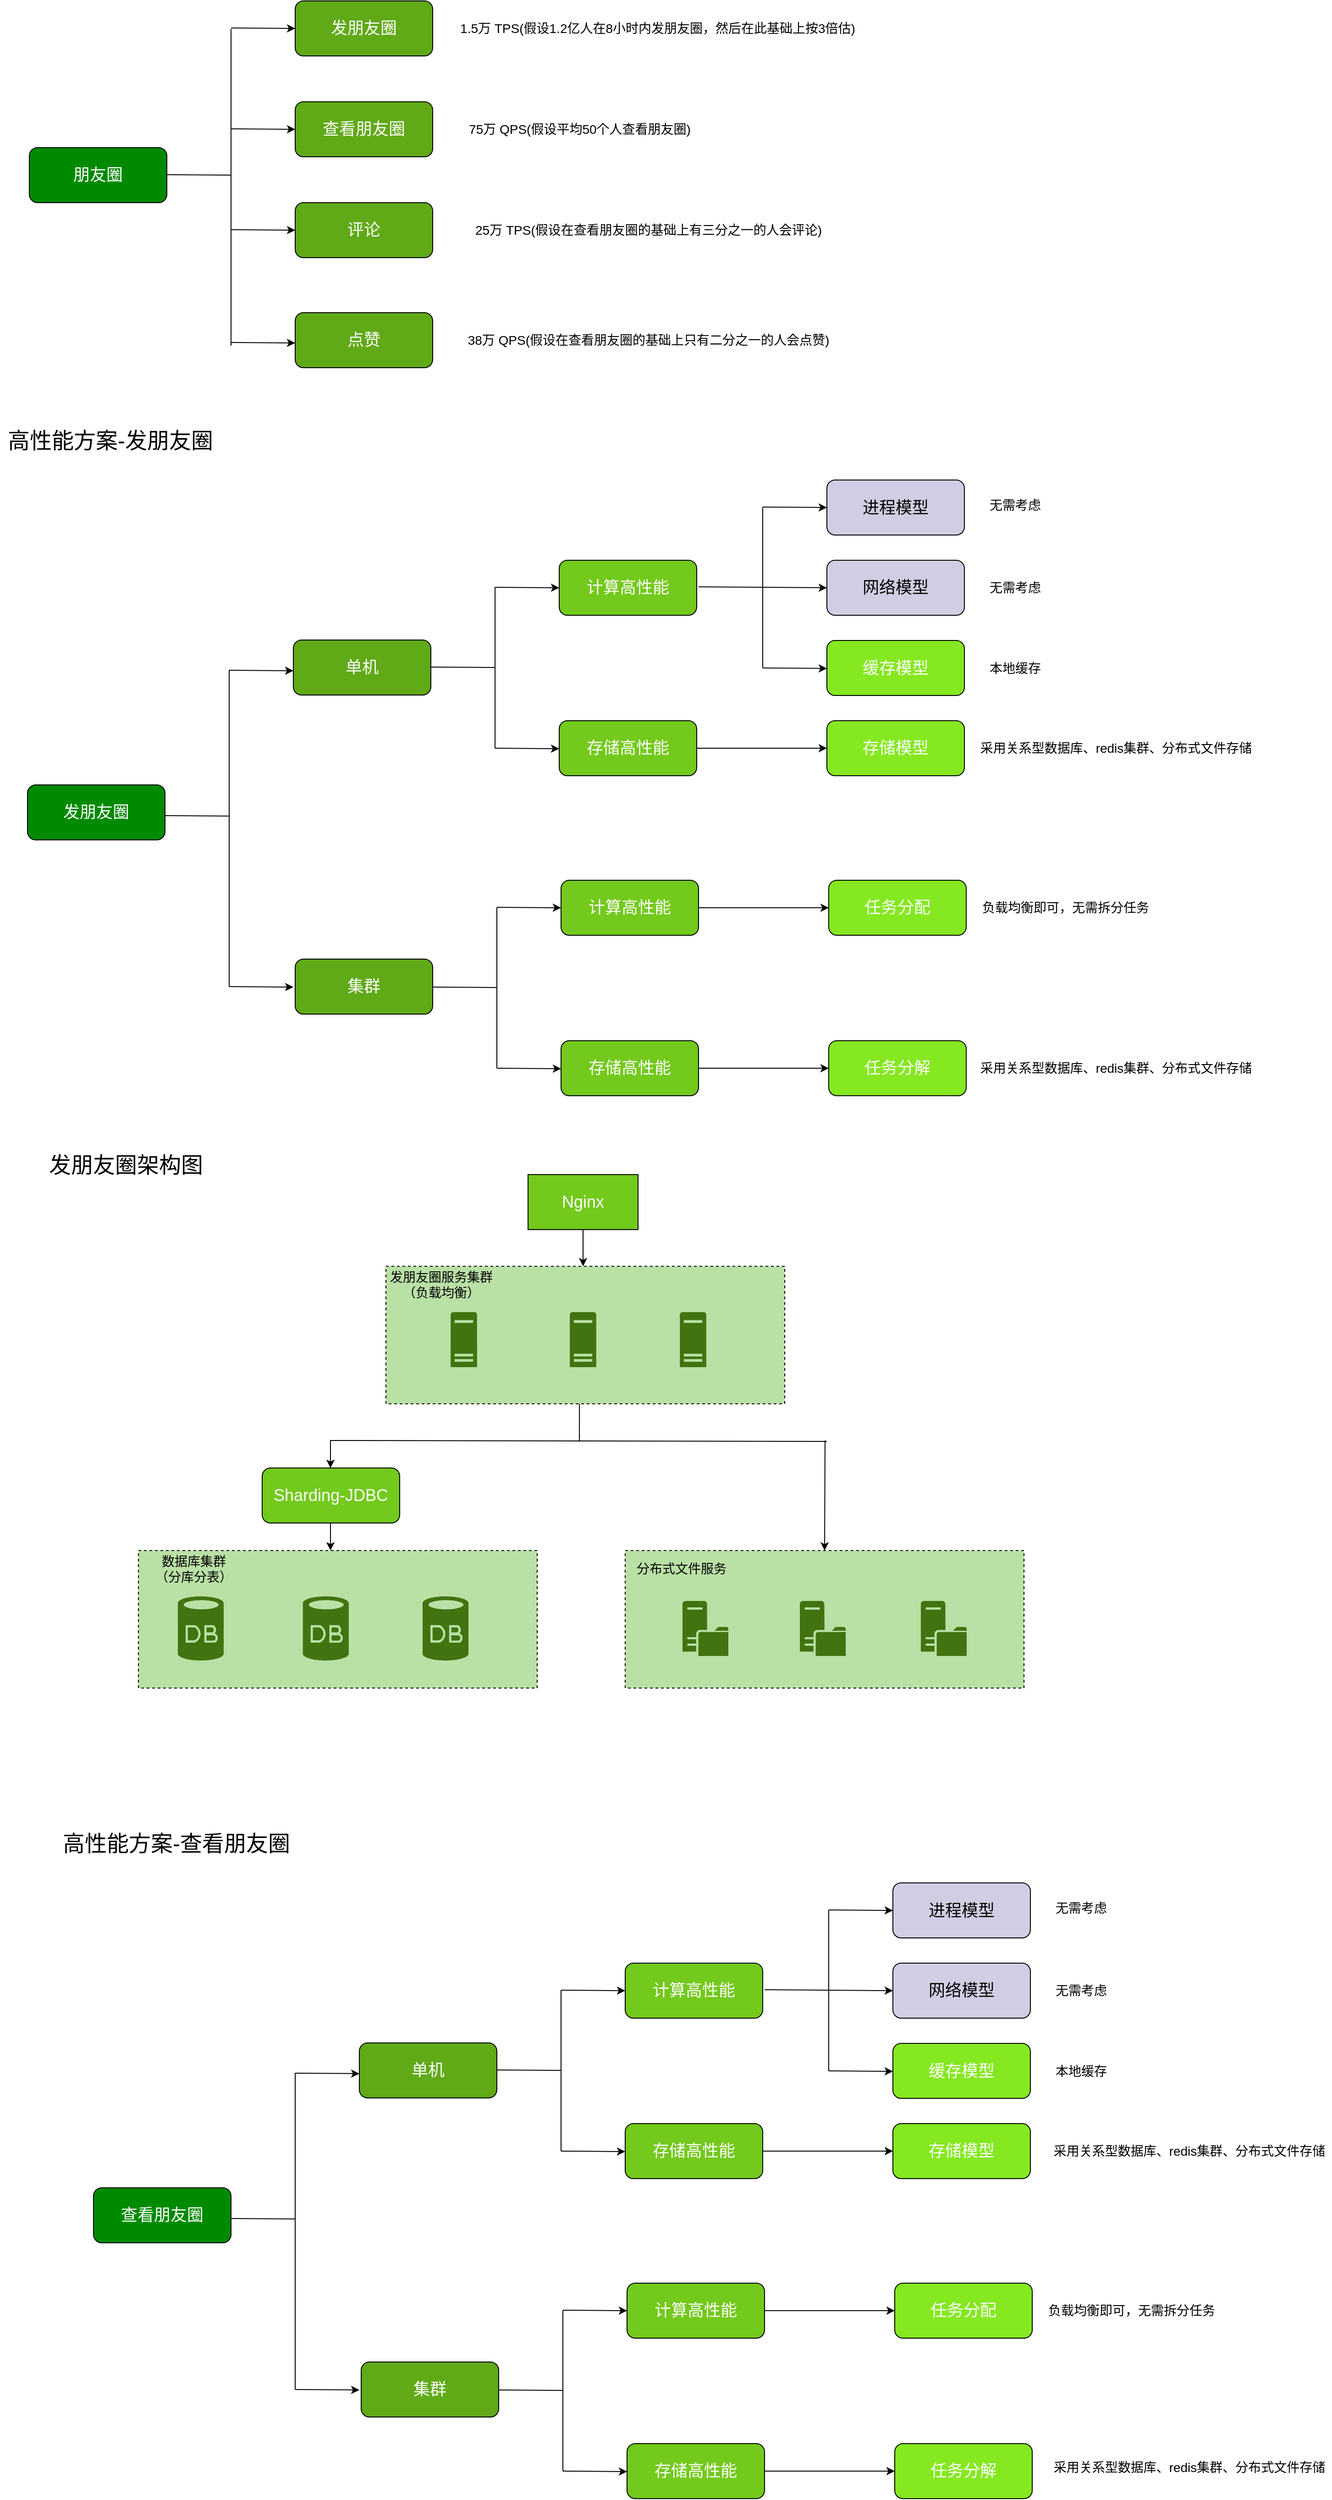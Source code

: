 <mxfile version="15.0.6" type="github">
  <diagram id="jBRWD2HVv8BvLUWZsqpH" name="Page-1">
    <mxGraphModel dx="1398" dy="573" grid="1" gridSize="10" guides="1" tooltips="1" connect="1" arrows="1" fold="1" page="1" pageScale="1" pageWidth="827" pageHeight="1169" math="0" shadow="0">
      <root>
        <mxCell id="0" />
        <mxCell id="1" parent="0" />
        <mxCell id="3huNSBhZNZtRJ6iiqQSG-64" value="" style="rounded=0;whiteSpace=wrap;html=1;dashed=1;fillColor=#B9E0A5;" vertex="1" parent="1">
          <mxGeometry x="449" y="1520" width="435" height="150" as="geometry" />
        </mxCell>
        <mxCell id="3huNSBhZNZtRJ6iiqQSG-1" value="&lt;font style=&quot;font-size: 18px&quot;&gt;朋友圈&lt;/font&gt;" style="rounded=1;whiteSpace=wrap;html=1;fontColor=#ffffff;fillColor=#008a00;" vertex="1" parent="1">
          <mxGeometry x="60" y="300" width="150" height="60" as="geometry" />
        </mxCell>
        <mxCell id="3huNSBhZNZtRJ6iiqQSG-2" value="&lt;font style=&quot;font-size: 18px&quot;&gt;发朋友圈&lt;/font&gt;" style="rounded=1;whiteSpace=wrap;html=1;fontColor=#ffffff;fillColor=#60a917;" vertex="1" parent="1">
          <mxGeometry x="350" y="140" width="150" height="60" as="geometry" />
        </mxCell>
        <mxCell id="3huNSBhZNZtRJ6iiqQSG-3" value="&lt;font style=&quot;font-size: 18px&quot;&gt;查看朋友圈&lt;/font&gt;" style="rounded=1;whiteSpace=wrap;html=1;fontColor=#ffffff;fillColor=#60a917;" vertex="1" parent="1">
          <mxGeometry x="350" y="250" width="150" height="60" as="geometry" />
        </mxCell>
        <mxCell id="3huNSBhZNZtRJ6iiqQSG-4" value="&lt;font style=&quot;font-size: 18px&quot;&gt;评论&lt;/font&gt;" style="rounded=1;whiteSpace=wrap;html=1;fontColor=#ffffff;fillColor=#60a917;" vertex="1" parent="1">
          <mxGeometry x="350" y="360" width="150" height="60" as="geometry" />
        </mxCell>
        <mxCell id="3huNSBhZNZtRJ6iiqQSG-5" value="&lt;font style=&quot;font-size: 18px&quot;&gt;点赞&lt;/font&gt;" style="rounded=1;whiteSpace=wrap;html=1;fontColor=#ffffff;fillColor=#60a917;" vertex="1" parent="1">
          <mxGeometry x="350" y="480" width="150" height="60" as="geometry" />
        </mxCell>
        <mxCell id="3huNSBhZNZtRJ6iiqQSG-6" value="" style="endArrow=none;html=1;" edge="1" parent="1">
          <mxGeometry width="50" height="50" relative="1" as="geometry">
            <mxPoint x="210" y="329.5" as="sourcePoint" />
            <mxPoint x="280" y="330" as="targetPoint" />
          </mxGeometry>
        </mxCell>
        <mxCell id="3huNSBhZNZtRJ6iiqQSG-7" value="" style="endArrow=none;html=1;" edge="1" parent="1">
          <mxGeometry width="50" height="50" relative="1" as="geometry">
            <mxPoint x="280" y="516" as="sourcePoint" />
            <mxPoint x="280" y="416" as="targetPoint" />
            <Array as="points">
              <mxPoint x="280" y="166" />
            </Array>
          </mxGeometry>
        </mxCell>
        <mxCell id="3huNSBhZNZtRJ6iiqQSG-8" value="" style="endArrow=classic;html=1;entryX=0;entryY=0.5;entryDx=0;entryDy=0;" edge="1" parent="1" target="3huNSBhZNZtRJ6iiqQSG-2">
          <mxGeometry width="50" height="50" relative="1" as="geometry">
            <mxPoint x="280" y="169.5" as="sourcePoint" />
            <mxPoint x="340" y="169.5" as="targetPoint" />
          </mxGeometry>
        </mxCell>
        <mxCell id="3huNSBhZNZtRJ6iiqQSG-9" value="" style="endArrow=classic;html=1;entryX=0;entryY=0.5;entryDx=0;entryDy=0;" edge="1" parent="1" target="3huNSBhZNZtRJ6iiqQSG-3">
          <mxGeometry width="50" height="50" relative="1" as="geometry">
            <mxPoint x="280" y="279.5" as="sourcePoint" />
            <mxPoint x="340" y="279.5" as="targetPoint" />
          </mxGeometry>
        </mxCell>
        <mxCell id="3huNSBhZNZtRJ6iiqQSG-10" value="" style="endArrow=classic;html=1;entryX=0;entryY=0.5;entryDx=0;entryDy=0;" edge="1" parent="1">
          <mxGeometry width="50" height="50" relative="1" as="geometry">
            <mxPoint x="280" y="389.5" as="sourcePoint" />
            <mxPoint x="350" y="390" as="targetPoint" />
          </mxGeometry>
        </mxCell>
        <mxCell id="3huNSBhZNZtRJ6iiqQSG-11" value="" style="endArrow=classic;html=1;entryX=0;entryY=0.5;entryDx=0;entryDy=0;" edge="1" parent="1">
          <mxGeometry width="50" height="50" relative="1" as="geometry">
            <mxPoint x="280" y="512.5" as="sourcePoint" />
            <mxPoint x="350" y="513" as="targetPoint" />
          </mxGeometry>
        </mxCell>
        <mxCell id="3huNSBhZNZtRJ6iiqQSG-12" value="&lt;font style=&quot;font-size: 14px&quot;&gt;1.5万 TPS(假设1.2亿人在8小时内发朋友圈，然后在此基础上按3倍估)&lt;/font&gt;" style="text;html=1;resizable=0;autosize=1;align=center;verticalAlign=middle;points=[];fillColor=none;strokeColor=none;rounded=0;" vertex="1" parent="1">
          <mxGeometry x="520" y="160" width="450" height="20" as="geometry" />
        </mxCell>
        <mxCell id="3huNSBhZNZtRJ6iiqQSG-13" value="&lt;font style=&quot;font-size: 14px&quot;&gt;75万 QPS(假设平均50个人查看朋友圈)&lt;/font&gt;" style="text;html=1;resizable=0;autosize=1;align=center;verticalAlign=middle;points=[];fillColor=none;strokeColor=none;rounded=0;" vertex="1" parent="1">
          <mxGeometry x="530" y="270" width="260" height="20" as="geometry" />
        </mxCell>
        <mxCell id="3huNSBhZNZtRJ6iiqQSG-14" value="&lt;font style=&quot;font-size: 14px&quot;&gt;25万 TPS(假设在查看朋友圈的基础上有三分之一的人会评论)&lt;/font&gt;" style="text;html=1;resizable=0;autosize=1;align=center;verticalAlign=middle;points=[];fillColor=none;strokeColor=none;rounded=0;" vertex="1" parent="1">
          <mxGeometry x="540" y="380" width="390" height="20" as="geometry" />
        </mxCell>
        <mxCell id="3huNSBhZNZtRJ6iiqQSG-15" value="&lt;font style=&quot;font-size: 14px&quot;&gt;38万 QPS(假设在查看朋友圈的基础上只有二分之一的人会点赞)&lt;/font&gt;" style="text;html=1;resizable=0;autosize=1;align=center;verticalAlign=middle;points=[];fillColor=none;strokeColor=none;rounded=0;" vertex="1" parent="1">
          <mxGeometry x="530" y="500" width="410" height="20" as="geometry" />
        </mxCell>
        <mxCell id="3huNSBhZNZtRJ6iiqQSG-18" value="&lt;font style=&quot;font-size: 18px&quot;&gt;发朋友圈&lt;/font&gt;" style="rounded=1;whiteSpace=wrap;html=1;fontColor=#ffffff;fillColor=#008a00;" vertex="1" parent="1">
          <mxGeometry x="58" y="995" width="150" height="60" as="geometry" />
        </mxCell>
        <mxCell id="3huNSBhZNZtRJ6iiqQSG-19" value="&lt;font style=&quot;font-size: 18px&quot;&gt;单机&lt;/font&gt;" style="rounded=1;whiteSpace=wrap;html=1;fontColor=#ffffff;fillColor=#60a917;" vertex="1" parent="1">
          <mxGeometry x="348" y="837" width="150" height="60" as="geometry" />
        </mxCell>
        <mxCell id="3huNSBhZNZtRJ6iiqQSG-20" value="&lt;font style=&quot;font-size: 18px&quot;&gt;集群&lt;/font&gt;" style="rounded=1;whiteSpace=wrap;html=1;fontColor=#ffffff;fillColor=#60a917;" vertex="1" parent="1">
          <mxGeometry x="350" y="1185" width="150" height="60" as="geometry" />
        </mxCell>
        <mxCell id="3huNSBhZNZtRJ6iiqQSG-21" value="" style="endArrow=none;html=1;" edge="1" parent="1">
          <mxGeometry width="50" height="50" relative="1" as="geometry">
            <mxPoint x="208" y="1028.5" as="sourcePoint" />
            <mxPoint x="278" y="1029" as="targetPoint" />
          </mxGeometry>
        </mxCell>
        <mxCell id="3huNSBhZNZtRJ6iiqQSG-22" value="" style="endArrow=none;html=1;" edge="1" parent="1">
          <mxGeometry width="50" height="50" relative="1" as="geometry">
            <mxPoint x="278" y="1215" as="sourcePoint" />
            <mxPoint x="278" y="1115" as="targetPoint" />
            <Array as="points">
              <mxPoint x="278" y="865" />
            </Array>
          </mxGeometry>
        </mxCell>
        <mxCell id="3huNSBhZNZtRJ6iiqQSG-23" value="" style="endArrow=classic;html=1;entryX=0;entryY=0.5;entryDx=0;entryDy=0;" edge="1" parent="1">
          <mxGeometry width="50" height="50" relative="1" as="geometry">
            <mxPoint x="278" y="870" as="sourcePoint" />
            <mxPoint x="348" y="870.5" as="targetPoint" />
          </mxGeometry>
        </mxCell>
        <mxCell id="3huNSBhZNZtRJ6iiqQSG-24" value="" style="endArrow=classic;html=1;entryX=0;entryY=0.5;entryDx=0;entryDy=0;" edge="1" parent="1">
          <mxGeometry width="50" height="50" relative="1" as="geometry">
            <mxPoint x="278" y="1215" as="sourcePoint" />
            <mxPoint x="348" y="1215.5" as="targetPoint" />
          </mxGeometry>
        </mxCell>
        <mxCell id="3huNSBhZNZtRJ6iiqQSG-25" value="&lt;font style=&quot;font-size: 18px&quot;&gt;计算高性能&lt;/font&gt;" style="rounded=1;whiteSpace=wrap;html=1;fontColor=#ffffff;fillColor=#73C91C;" vertex="1" parent="1">
          <mxGeometry x="638" y="750" width="150" height="60" as="geometry" />
        </mxCell>
        <mxCell id="3huNSBhZNZtRJ6iiqQSG-26" value="&lt;span style=&quot;font-size: 18px&quot;&gt;存储高性能&lt;/span&gt;" style="rounded=1;whiteSpace=wrap;html=1;fontColor=#ffffff;fillColor=#73C91C;" vertex="1" parent="1">
          <mxGeometry x="638" y="925" width="150" height="60" as="geometry" />
        </mxCell>
        <mxCell id="3huNSBhZNZtRJ6iiqQSG-27" value="" style="endArrow=none;html=1;" edge="1" parent="1">
          <mxGeometry width="50" height="50" relative="1" as="geometry">
            <mxPoint x="498" y="866.5" as="sourcePoint" />
            <mxPoint x="568" y="867" as="targetPoint" />
          </mxGeometry>
        </mxCell>
        <mxCell id="3huNSBhZNZtRJ6iiqQSG-28" value="" style="endArrow=none;html=1;" edge="1" parent="1">
          <mxGeometry width="50" height="50" relative="1" as="geometry">
            <mxPoint x="568" y="955" as="sourcePoint" />
            <mxPoint x="568" y="865" as="targetPoint" />
            <Array as="points">
              <mxPoint x="568" y="775" />
            </Array>
          </mxGeometry>
        </mxCell>
        <mxCell id="3huNSBhZNZtRJ6iiqQSG-29" value="" style="endArrow=classic;html=1;entryX=0;entryY=0.5;entryDx=0;entryDy=0;" edge="1" parent="1">
          <mxGeometry width="50" height="50" relative="1" as="geometry">
            <mxPoint x="568" y="779.5" as="sourcePoint" />
            <mxPoint x="638" y="780" as="targetPoint" />
          </mxGeometry>
        </mxCell>
        <mxCell id="3huNSBhZNZtRJ6iiqQSG-30" value="" style="endArrow=classic;html=1;entryX=0;entryY=0.5;entryDx=0;entryDy=0;" edge="1" parent="1">
          <mxGeometry width="50" height="50" relative="1" as="geometry">
            <mxPoint x="568" y="955" as="sourcePoint" />
            <mxPoint x="638" y="955.5" as="targetPoint" />
          </mxGeometry>
        </mxCell>
        <mxCell id="3huNSBhZNZtRJ6iiqQSG-31" value="&lt;font style=&quot;font-size: 18px&quot;&gt;计算高性能&lt;/font&gt;" style="rounded=1;whiteSpace=wrap;html=1;fontColor=#ffffff;fillColor=#73C91C;" vertex="1" parent="1">
          <mxGeometry x="640" y="1099" width="150" height="60" as="geometry" />
        </mxCell>
        <mxCell id="3huNSBhZNZtRJ6iiqQSG-32" value="&lt;span style=&quot;font-size: 18px&quot;&gt;存储高性能&lt;/span&gt;" style="rounded=1;whiteSpace=wrap;html=1;fontColor=#ffffff;fillColor=#73C91C;" vertex="1" parent="1">
          <mxGeometry x="640" y="1274" width="150" height="60" as="geometry" />
        </mxCell>
        <mxCell id="3huNSBhZNZtRJ6iiqQSG-33" value="" style="endArrow=none;html=1;" edge="1" parent="1">
          <mxGeometry width="50" height="50" relative="1" as="geometry">
            <mxPoint x="500" y="1215.5" as="sourcePoint" />
            <mxPoint x="570" y="1216" as="targetPoint" />
          </mxGeometry>
        </mxCell>
        <mxCell id="3huNSBhZNZtRJ6iiqQSG-34" value="" style="endArrow=none;html=1;" edge="1" parent="1">
          <mxGeometry width="50" height="50" relative="1" as="geometry">
            <mxPoint x="570" y="1304" as="sourcePoint" />
            <mxPoint x="570" y="1214" as="targetPoint" />
            <Array as="points">
              <mxPoint x="570" y="1124" />
            </Array>
          </mxGeometry>
        </mxCell>
        <mxCell id="3huNSBhZNZtRJ6iiqQSG-35" value="" style="endArrow=classic;html=1;entryX=0;entryY=0.5;entryDx=0;entryDy=0;" edge="1" parent="1">
          <mxGeometry width="50" height="50" relative="1" as="geometry">
            <mxPoint x="570" y="1128.5" as="sourcePoint" />
            <mxPoint x="640" y="1129" as="targetPoint" />
          </mxGeometry>
        </mxCell>
        <mxCell id="3huNSBhZNZtRJ6iiqQSG-36" value="" style="endArrow=classic;html=1;entryX=0;entryY=0.5;entryDx=0;entryDy=0;" edge="1" parent="1">
          <mxGeometry width="50" height="50" relative="1" as="geometry">
            <mxPoint x="570" y="1304" as="sourcePoint" />
            <mxPoint x="640" y="1304.5" as="targetPoint" />
          </mxGeometry>
        </mxCell>
        <mxCell id="3huNSBhZNZtRJ6iiqQSG-37" value="&lt;font style=&quot;font-size: 18px&quot;&gt;进程模型&lt;/font&gt;" style="rounded=1;whiteSpace=wrap;html=1;fillColor=#d0cee2;" vertex="1" parent="1">
          <mxGeometry x="930" y="662.5" width="150" height="60" as="geometry" />
        </mxCell>
        <mxCell id="3huNSBhZNZtRJ6iiqQSG-38" value="&lt;span style=&quot;font-size: 18px&quot;&gt;缓存模型&lt;/span&gt;" style="rounded=1;whiteSpace=wrap;html=1;fontColor=#ffffff;fillColor=#85E820;" vertex="1" parent="1">
          <mxGeometry x="930" y="837.5" width="150" height="60" as="geometry" />
        </mxCell>
        <mxCell id="3huNSBhZNZtRJ6iiqQSG-39" value="" style="endArrow=none;html=1;" edge="1" parent="1">
          <mxGeometry width="50" height="50" relative="1" as="geometry">
            <mxPoint x="790" y="779" as="sourcePoint" />
            <mxPoint x="860" y="779.5" as="targetPoint" />
          </mxGeometry>
        </mxCell>
        <mxCell id="3huNSBhZNZtRJ6iiqQSG-40" value="" style="endArrow=none;html=1;" edge="1" parent="1">
          <mxGeometry width="50" height="50" relative="1" as="geometry">
            <mxPoint x="860" y="867.5" as="sourcePoint" />
            <mxPoint x="860" y="777.5" as="targetPoint" />
            <Array as="points">
              <mxPoint x="860" y="687.5" />
            </Array>
          </mxGeometry>
        </mxCell>
        <mxCell id="3huNSBhZNZtRJ6iiqQSG-41" value="" style="endArrow=classic;html=1;entryX=0;entryY=0.5;entryDx=0;entryDy=0;" edge="1" parent="1">
          <mxGeometry width="50" height="50" relative="1" as="geometry">
            <mxPoint x="860" y="692" as="sourcePoint" />
            <mxPoint x="930" y="692.5" as="targetPoint" />
          </mxGeometry>
        </mxCell>
        <mxCell id="3huNSBhZNZtRJ6iiqQSG-42" value="" style="endArrow=classic;html=1;entryX=0;entryY=0.5;entryDx=0;entryDy=0;" edge="1" parent="1">
          <mxGeometry width="50" height="50" relative="1" as="geometry">
            <mxPoint x="860" y="867.5" as="sourcePoint" />
            <mxPoint x="930" y="868" as="targetPoint" />
          </mxGeometry>
        </mxCell>
        <mxCell id="3huNSBhZNZtRJ6iiqQSG-43" value="&lt;span style=&quot;font-size: 18px&quot;&gt;网络模型&lt;/span&gt;" style="rounded=1;whiteSpace=wrap;html=1;fillColor=#d0cee2;" vertex="1" parent="1">
          <mxGeometry x="930" y="750" width="150" height="60" as="geometry" />
        </mxCell>
        <mxCell id="3huNSBhZNZtRJ6iiqQSG-44" value="" style="endArrow=classic;html=1;entryX=0;entryY=0.5;entryDx=0;entryDy=0;" edge="1" parent="1">
          <mxGeometry width="50" height="50" relative="1" as="geometry">
            <mxPoint x="860" y="779.5" as="sourcePoint" />
            <mxPoint x="930" y="780" as="targetPoint" />
          </mxGeometry>
        </mxCell>
        <mxCell id="3huNSBhZNZtRJ6iiqQSG-45" value="&lt;font style=&quot;font-size: 18px&quot;&gt;存储模型&lt;/font&gt;" style="rounded=1;whiteSpace=wrap;html=1;fontColor=#ffffff;fillColor=#85E820;" vertex="1" parent="1">
          <mxGeometry x="930" y="925" width="150" height="60" as="geometry" />
        </mxCell>
        <mxCell id="3huNSBhZNZtRJ6iiqQSG-46" value="" style="endArrow=classic;html=1;exitX=1;exitY=0.5;exitDx=0;exitDy=0;" edge="1" parent="1" source="3huNSBhZNZtRJ6iiqQSG-26">
          <mxGeometry width="50" height="50" relative="1" as="geometry">
            <mxPoint x="860" y="954.5" as="sourcePoint" />
            <mxPoint x="930" y="955" as="targetPoint" />
          </mxGeometry>
        </mxCell>
        <mxCell id="3huNSBhZNZtRJ6iiqQSG-47" value="&lt;font style=&quot;font-size: 18px&quot;&gt;任务分配&lt;/font&gt;" style="rounded=1;whiteSpace=wrap;html=1;fontColor=#ffffff;fillColor=#85E820;" vertex="1" parent="1">
          <mxGeometry x="932" y="1099" width="150" height="60" as="geometry" />
        </mxCell>
        <mxCell id="3huNSBhZNZtRJ6iiqQSG-48" value="" style="endArrow=classic;html=1;exitX=1;exitY=0.5;exitDx=0;exitDy=0;" edge="1" parent="1">
          <mxGeometry width="50" height="50" relative="1" as="geometry">
            <mxPoint x="790" y="1129" as="sourcePoint" />
            <mxPoint x="932" y="1129" as="targetPoint" />
          </mxGeometry>
        </mxCell>
        <mxCell id="3huNSBhZNZtRJ6iiqQSG-49" value="&lt;font style=&quot;font-size: 18px&quot;&gt;任务分解&lt;/font&gt;" style="rounded=1;whiteSpace=wrap;html=1;fontColor=#ffffff;fillColor=#85E820;" vertex="1" parent="1">
          <mxGeometry x="932" y="1274" width="150" height="60" as="geometry" />
        </mxCell>
        <mxCell id="3huNSBhZNZtRJ6iiqQSG-50" value="" style="endArrow=classic;html=1;exitX=1;exitY=0.5;exitDx=0;exitDy=0;" edge="1" parent="1">
          <mxGeometry width="50" height="50" relative="1" as="geometry">
            <mxPoint x="790" y="1304" as="sourcePoint" />
            <mxPoint x="932" y="1304" as="targetPoint" />
          </mxGeometry>
        </mxCell>
        <mxCell id="3huNSBhZNZtRJ6iiqQSG-51" value="&lt;font style=&quot;font-size: 14px&quot;&gt;本地缓存&lt;/font&gt;" style="text;html=1;resizable=0;autosize=1;align=center;verticalAlign=middle;points=[];fillColor=none;strokeColor=none;rounded=0;" vertex="1" parent="1">
          <mxGeometry x="1100" y="857.5" width="70" height="20" as="geometry" />
        </mxCell>
        <mxCell id="3huNSBhZNZtRJ6iiqQSG-52" value="&lt;span style=&quot;font-size: 14px&quot;&gt;采用关系型数据库、redis集群、分布式文件存储&lt;/span&gt;" style="text;html=1;resizable=0;autosize=1;align=center;verticalAlign=middle;points=[];fillColor=none;strokeColor=none;rounded=0;" vertex="1" parent="1">
          <mxGeometry x="1090" y="945" width="310" height="20" as="geometry" />
        </mxCell>
        <mxCell id="3huNSBhZNZtRJ6iiqQSG-53" value="&lt;span style=&quot;font-size: 14px&quot;&gt;负载均衡即可，无需拆分任务&lt;/span&gt;" style="text;html=1;resizable=0;autosize=1;align=center;verticalAlign=middle;points=[];fillColor=none;strokeColor=none;rounded=0;" vertex="1" parent="1">
          <mxGeometry x="1090" y="1119" width="200" height="20" as="geometry" />
        </mxCell>
        <mxCell id="3huNSBhZNZtRJ6iiqQSG-55" value="&lt;span style=&quot;font-size: 14px&quot;&gt;无需考虑&lt;/span&gt;" style="text;html=1;resizable=0;autosize=1;align=center;verticalAlign=middle;points=[];fillColor=none;strokeColor=none;rounded=0;" vertex="1" parent="1">
          <mxGeometry x="1100" y="680" width="70" height="20" as="geometry" />
        </mxCell>
        <mxCell id="3huNSBhZNZtRJ6iiqQSG-56" value="&lt;font style=&quot;font-size: 14px&quot;&gt;无需考虑&lt;/font&gt;" style="text;html=1;resizable=0;autosize=1;align=center;verticalAlign=middle;points=[];fillColor=none;strokeColor=none;rounded=0;" vertex="1" parent="1">
          <mxGeometry x="1100" y="770" width="70" height="20" as="geometry" />
        </mxCell>
        <mxCell id="3huNSBhZNZtRJ6iiqQSG-57" value="&lt;font color=&quot;#ffffff&quot; style=&quot;font-size: 18px&quot;&gt;Nginx&lt;/font&gt;" style="rounded=0;whiteSpace=wrap;html=1;strokeColor=#000000;fillColor=#73C91C;" vertex="1" parent="1">
          <mxGeometry x="604" y="1420" width="120" height="60" as="geometry" />
        </mxCell>
        <mxCell id="3huNSBhZNZtRJ6iiqQSG-61" value="" style="aspect=fixed;pointerEvents=1;shadow=0;dashed=0;html=1;strokeColor=none;labelPosition=center;verticalLabelPosition=bottom;verticalAlign=top;align=center;shape=mxgraph.mscae.enterprise.server_generic;fillColor=#427310;" vertex="1" parent="1">
          <mxGeometry x="519.6" y="1570" width="28.8" height="60" as="geometry" />
        </mxCell>
        <mxCell id="3huNSBhZNZtRJ6iiqQSG-62" value="" style="aspect=fixed;pointerEvents=1;shadow=0;dashed=0;html=1;strokeColor=none;labelPosition=center;verticalLabelPosition=bottom;verticalAlign=top;align=center;shape=mxgraph.mscae.enterprise.server_generic;fillColor=#427310;" vertex="1" parent="1">
          <mxGeometry x="649.6" y="1570" width="28.8" height="60" as="geometry" />
        </mxCell>
        <mxCell id="3huNSBhZNZtRJ6iiqQSG-63" value="" style="aspect=fixed;pointerEvents=1;shadow=0;dashed=0;html=1;strokeColor=none;labelPosition=center;verticalLabelPosition=bottom;verticalAlign=top;align=center;shape=mxgraph.mscae.enterprise.server_generic;fillColor=#427310;" vertex="1" parent="1">
          <mxGeometry x="769.6" y="1570" width="28.8" height="60" as="geometry" />
        </mxCell>
        <mxCell id="3huNSBhZNZtRJ6iiqQSG-65" value="&lt;span style=&quot;font-size: 14px&quot;&gt;发朋友圈服务集群&lt;br&gt;（负载均衡）&lt;br&gt;&lt;/span&gt;" style="text;html=1;resizable=0;autosize=1;align=center;verticalAlign=middle;points=[];fillColor=none;strokeColor=none;rounded=0;" vertex="1" parent="1">
          <mxGeometry x="444" y="1520" width="130" height="40" as="geometry" />
        </mxCell>
        <mxCell id="3huNSBhZNZtRJ6iiqQSG-66" value="" style="endArrow=classic;html=1;" edge="1" parent="1">
          <mxGeometry width="50" height="50" relative="1" as="geometry">
            <mxPoint x="664" y="1480" as="sourcePoint" />
            <mxPoint x="664" y="1520" as="targetPoint" />
          </mxGeometry>
        </mxCell>
        <mxCell id="3huNSBhZNZtRJ6iiqQSG-68" value="" style="rounded=0;whiteSpace=wrap;html=1;dashed=1;fillColor=#B9E0A5;" vertex="1" parent="1">
          <mxGeometry x="179" y="1830" width="435" height="150" as="geometry" />
        </mxCell>
        <mxCell id="3huNSBhZNZtRJ6iiqQSG-72" value="&lt;span style=&quot;font-size: 14px&quot;&gt;数据库集群&lt;br&gt;（分库分表）&lt;br&gt;&lt;/span&gt;" style="text;html=1;resizable=0;autosize=1;align=center;verticalAlign=middle;points=[];fillColor=none;strokeColor=none;rounded=0;" vertex="1" parent="1">
          <mxGeometry x="189" y="1830" width="100" height="40" as="geometry" />
        </mxCell>
        <mxCell id="3huNSBhZNZtRJ6iiqQSG-73" value="&lt;font style=&quot;font-size: 18px&quot;&gt;Sharding-JDBC&lt;/font&gt;" style="rounded=1;whiteSpace=wrap;html=1;fontColor=#ffffff;fillColor=#73C91C;" vertex="1" parent="1">
          <mxGeometry x="314" y="1740" width="150" height="60" as="geometry" />
        </mxCell>
        <mxCell id="3huNSBhZNZtRJ6iiqQSG-74" value="" style="endArrow=classic;html=1;" edge="1" parent="1">
          <mxGeometry width="50" height="50" relative="1" as="geometry">
            <mxPoint x="388.5" y="1710" as="sourcePoint" />
            <mxPoint x="388.5" y="1740" as="targetPoint" />
          </mxGeometry>
        </mxCell>
        <mxCell id="3huNSBhZNZtRJ6iiqQSG-76" value="" style="endArrow=classic;html=1;" edge="1" parent="1">
          <mxGeometry width="50" height="50" relative="1" as="geometry">
            <mxPoint x="388.5" y="1800" as="sourcePoint" />
            <mxPoint x="388.5" y="1830" as="targetPoint" />
          </mxGeometry>
        </mxCell>
        <mxCell id="3huNSBhZNZtRJ6iiqQSG-77" value="" style="verticalLabelPosition=bottom;html=1;verticalAlign=top;align=center;strokeColor=none;shape=mxgraph.azure.database;fillColor=#427310;" vertex="1" parent="1">
          <mxGeometry x="222" y="1880" width="50" height="70" as="geometry" />
        </mxCell>
        <mxCell id="3huNSBhZNZtRJ6iiqQSG-78" value="" style="verticalLabelPosition=bottom;html=1;verticalAlign=top;align=center;strokeColor=none;shape=mxgraph.azure.database;fillColor=#427310;" vertex="1" parent="1">
          <mxGeometry x="358.4" y="1880" width="50" height="70" as="geometry" />
        </mxCell>
        <mxCell id="3huNSBhZNZtRJ6iiqQSG-79" value="" style="verticalLabelPosition=bottom;html=1;verticalAlign=top;align=center;strokeColor=none;shape=mxgraph.azure.database;fillColor=#427310;" vertex="1" parent="1">
          <mxGeometry x="489" y="1880" width="50" height="70" as="geometry" />
        </mxCell>
        <mxCell id="3huNSBhZNZtRJ6iiqQSG-82" value="" style="rounded=0;whiteSpace=wrap;html=1;dashed=1;fillColor=#B9E0A5;" vertex="1" parent="1">
          <mxGeometry x="710" y="1830" width="435" height="150" as="geometry" />
        </mxCell>
        <mxCell id="3huNSBhZNZtRJ6iiqQSG-83" value="&lt;span style=&quot;font-size: 14px&quot;&gt;分布式文件服务&lt;br&gt;&lt;/span&gt;" style="text;html=1;resizable=0;autosize=1;align=center;verticalAlign=middle;points=[];fillColor=none;strokeColor=none;rounded=0;" vertex="1" parent="1">
          <mxGeometry x="715.6" y="1840" width="110" height="20" as="geometry" />
        </mxCell>
        <mxCell id="3huNSBhZNZtRJ6iiqQSG-84" value="" style="pointerEvents=1;shadow=0;dashed=0;html=1;strokeColor=none;labelPosition=center;verticalLabelPosition=bottom;verticalAlign=top;align=center;shape=mxgraph.mscae.system_center.distribution_point;fillColor=#427310;" vertex="1" parent="1">
          <mxGeometry x="772.5" y="1885" width="50" height="60" as="geometry" />
        </mxCell>
        <mxCell id="3huNSBhZNZtRJ6iiqQSG-85" value="" style="pointerEvents=1;shadow=0;dashed=0;html=1;strokeColor=none;labelPosition=center;verticalLabelPosition=bottom;verticalAlign=top;align=center;shape=mxgraph.mscae.system_center.distribution_point;fillColor=#427310;" vertex="1" parent="1">
          <mxGeometry x="900.5" y="1885" width="50" height="60" as="geometry" />
        </mxCell>
        <mxCell id="3huNSBhZNZtRJ6iiqQSG-86" value="" style="pointerEvents=1;shadow=0;dashed=0;html=1;strokeColor=none;labelPosition=center;verticalLabelPosition=bottom;verticalAlign=top;align=center;shape=mxgraph.mscae.system_center.distribution_point;fillColor=#427310;" vertex="1" parent="1">
          <mxGeometry x="1032.5" y="1885" width="50" height="60" as="geometry" />
        </mxCell>
        <mxCell id="3huNSBhZNZtRJ6iiqQSG-87" value="" style="endArrow=none;html=1;" edge="1" parent="1">
          <mxGeometry width="50" height="50" relative="1" as="geometry">
            <mxPoint x="388" y="1710" as="sourcePoint" />
            <mxPoint x="930" y="1711" as="targetPoint" />
          </mxGeometry>
        </mxCell>
        <mxCell id="3huNSBhZNZtRJ6iiqQSG-88" value="" style="endArrow=none;html=1;" edge="1" parent="1">
          <mxGeometry width="50" height="50" relative="1" as="geometry">
            <mxPoint x="660.1" y="1670" as="sourcePoint" />
            <mxPoint x="660" y="1710" as="targetPoint" />
          </mxGeometry>
        </mxCell>
        <mxCell id="3huNSBhZNZtRJ6iiqQSG-89" value="" style="endArrow=classic;html=1;entryX=0.5;entryY=0;entryDx=0;entryDy=0;" edge="1" parent="1" target="3huNSBhZNZtRJ6iiqQSG-82">
          <mxGeometry width="50" height="50" relative="1" as="geometry">
            <mxPoint x="928" y="1710" as="sourcePoint" />
            <mxPoint x="924" y="1740" as="targetPoint" />
          </mxGeometry>
        </mxCell>
        <mxCell id="3huNSBhZNZtRJ6iiqQSG-90" value="&lt;font style=&quot;font-size: 24px&quot;&gt;发朋友圈架构图&lt;/font&gt;" style="text;html=1;resizable=0;autosize=1;align=center;verticalAlign=middle;points=[];fillColor=none;strokeColor=none;rounded=0;" vertex="1" parent="1">
          <mxGeometry x="75" y="1400" width="180" height="20" as="geometry" />
        </mxCell>
        <mxCell id="3huNSBhZNZtRJ6iiqQSG-91" value="&lt;font style=&quot;font-size: 24px&quot;&gt;高性能方案-发朋友圈&lt;/font&gt;" style="text;html=1;resizable=0;autosize=1;align=center;verticalAlign=middle;points=[];fillColor=none;strokeColor=none;rounded=0;" vertex="1" parent="1">
          <mxGeometry x="28" y="610" width="240" height="20" as="geometry" />
        </mxCell>
        <mxCell id="3huNSBhZNZtRJ6iiqQSG-132" value="&lt;font style=&quot;font-size: 18px&quot;&gt;查看朋友圈&lt;/font&gt;" style="rounded=1;whiteSpace=wrap;html=1;fontColor=#ffffff;fillColor=#008a00;" vertex="1" parent="1">
          <mxGeometry x="130" y="2525" width="150" height="60" as="geometry" />
        </mxCell>
        <mxCell id="3huNSBhZNZtRJ6iiqQSG-133" value="&lt;font style=&quot;font-size: 18px&quot;&gt;单机&lt;/font&gt;" style="rounded=1;whiteSpace=wrap;html=1;fontColor=#ffffff;fillColor=#60a917;" vertex="1" parent="1">
          <mxGeometry x="420" y="2367" width="150" height="60" as="geometry" />
        </mxCell>
        <mxCell id="3huNSBhZNZtRJ6iiqQSG-134" value="&lt;font style=&quot;font-size: 18px&quot;&gt;集群&lt;/font&gt;" style="rounded=1;whiteSpace=wrap;html=1;fontColor=#ffffff;fillColor=#60a917;" vertex="1" parent="1">
          <mxGeometry x="422" y="2715" width="150" height="60" as="geometry" />
        </mxCell>
        <mxCell id="3huNSBhZNZtRJ6iiqQSG-135" value="" style="endArrow=none;html=1;" edge="1" parent="1">
          <mxGeometry width="50" height="50" relative="1" as="geometry">
            <mxPoint x="280" y="2558.5" as="sourcePoint" />
            <mxPoint x="350" y="2559" as="targetPoint" />
          </mxGeometry>
        </mxCell>
        <mxCell id="3huNSBhZNZtRJ6iiqQSG-136" value="" style="endArrow=none;html=1;" edge="1" parent="1">
          <mxGeometry width="50" height="50" relative="1" as="geometry">
            <mxPoint x="350" y="2745" as="sourcePoint" />
            <mxPoint x="350" y="2645" as="targetPoint" />
            <Array as="points">
              <mxPoint x="350" y="2395" />
            </Array>
          </mxGeometry>
        </mxCell>
        <mxCell id="3huNSBhZNZtRJ6iiqQSG-137" value="" style="endArrow=classic;html=1;entryX=0;entryY=0.5;entryDx=0;entryDy=0;" edge="1" parent="1">
          <mxGeometry width="50" height="50" relative="1" as="geometry">
            <mxPoint x="350" y="2400" as="sourcePoint" />
            <mxPoint x="420" y="2400.5" as="targetPoint" />
          </mxGeometry>
        </mxCell>
        <mxCell id="3huNSBhZNZtRJ6iiqQSG-138" value="" style="endArrow=classic;html=1;entryX=0;entryY=0.5;entryDx=0;entryDy=0;" edge="1" parent="1">
          <mxGeometry width="50" height="50" relative="1" as="geometry">
            <mxPoint x="350" y="2745" as="sourcePoint" />
            <mxPoint x="420" y="2745.5" as="targetPoint" />
          </mxGeometry>
        </mxCell>
        <mxCell id="3huNSBhZNZtRJ6iiqQSG-139" value="&lt;font style=&quot;font-size: 18px&quot;&gt;计算高性能&lt;/font&gt;" style="rounded=1;whiteSpace=wrap;html=1;fontColor=#ffffff;fillColor=#73C91C;" vertex="1" parent="1">
          <mxGeometry x="710" y="2280" width="150" height="60" as="geometry" />
        </mxCell>
        <mxCell id="3huNSBhZNZtRJ6iiqQSG-140" value="&lt;span style=&quot;font-size: 18px&quot;&gt;存储高性能&lt;/span&gt;" style="rounded=1;whiteSpace=wrap;html=1;fontColor=#ffffff;fillColor=#73C91C;" vertex="1" parent="1">
          <mxGeometry x="710" y="2455" width="150" height="60" as="geometry" />
        </mxCell>
        <mxCell id="3huNSBhZNZtRJ6iiqQSG-141" value="" style="endArrow=none;html=1;" edge="1" parent="1">
          <mxGeometry width="50" height="50" relative="1" as="geometry">
            <mxPoint x="570" y="2396.5" as="sourcePoint" />
            <mxPoint x="640" y="2397" as="targetPoint" />
          </mxGeometry>
        </mxCell>
        <mxCell id="3huNSBhZNZtRJ6iiqQSG-142" value="" style="endArrow=none;html=1;" edge="1" parent="1">
          <mxGeometry width="50" height="50" relative="1" as="geometry">
            <mxPoint x="640" y="2485" as="sourcePoint" />
            <mxPoint x="640" y="2395" as="targetPoint" />
            <Array as="points">
              <mxPoint x="640" y="2305" />
            </Array>
          </mxGeometry>
        </mxCell>
        <mxCell id="3huNSBhZNZtRJ6iiqQSG-143" value="" style="endArrow=classic;html=1;entryX=0;entryY=0.5;entryDx=0;entryDy=0;" edge="1" parent="1">
          <mxGeometry width="50" height="50" relative="1" as="geometry">
            <mxPoint x="640" y="2309.5" as="sourcePoint" />
            <mxPoint x="710" y="2310" as="targetPoint" />
          </mxGeometry>
        </mxCell>
        <mxCell id="3huNSBhZNZtRJ6iiqQSG-144" value="" style="endArrow=classic;html=1;entryX=0;entryY=0.5;entryDx=0;entryDy=0;" edge="1" parent="1">
          <mxGeometry width="50" height="50" relative="1" as="geometry">
            <mxPoint x="640" y="2485" as="sourcePoint" />
            <mxPoint x="710" y="2485.5" as="targetPoint" />
          </mxGeometry>
        </mxCell>
        <mxCell id="3huNSBhZNZtRJ6iiqQSG-145" value="&lt;font style=&quot;font-size: 18px&quot;&gt;计算高性能&lt;/font&gt;" style="rounded=1;whiteSpace=wrap;html=1;fontColor=#ffffff;fillColor=#73C91C;" vertex="1" parent="1">
          <mxGeometry x="712" y="2629" width="150" height="60" as="geometry" />
        </mxCell>
        <mxCell id="3huNSBhZNZtRJ6iiqQSG-146" value="&lt;span style=&quot;font-size: 18px&quot;&gt;存储高性能&lt;/span&gt;" style="rounded=1;whiteSpace=wrap;html=1;fontColor=#ffffff;fillColor=#73C91C;" vertex="1" parent="1">
          <mxGeometry x="712" y="2804" width="150" height="60" as="geometry" />
        </mxCell>
        <mxCell id="3huNSBhZNZtRJ6iiqQSG-147" value="" style="endArrow=none;html=1;" edge="1" parent="1">
          <mxGeometry width="50" height="50" relative="1" as="geometry">
            <mxPoint x="572" y="2745.5" as="sourcePoint" />
            <mxPoint x="642" y="2746" as="targetPoint" />
          </mxGeometry>
        </mxCell>
        <mxCell id="3huNSBhZNZtRJ6iiqQSG-148" value="" style="endArrow=none;html=1;" edge="1" parent="1">
          <mxGeometry width="50" height="50" relative="1" as="geometry">
            <mxPoint x="642" y="2834" as="sourcePoint" />
            <mxPoint x="642" y="2744" as="targetPoint" />
            <Array as="points">
              <mxPoint x="642" y="2654" />
            </Array>
          </mxGeometry>
        </mxCell>
        <mxCell id="3huNSBhZNZtRJ6iiqQSG-149" value="" style="endArrow=classic;html=1;entryX=0;entryY=0.5;entryDx=0;entryDy=0;" edge="1" parent="1">
          <mxGeometry width="50" height="50" relative="1" as="geometry">
            <mxPoint x="642" y="2658.5" as="sourcePoint" />
            <mxPoint x="712" y="2659" as="targetPoint" />
          </mxGeometry>
        </mxCell>
        <mxCell id="3huNSBhZNZtRJ6iiqQSG-150" value="" style="endArrow=classic;html=1;entryX=0;entryY=0.5;entryDx=0;entryDy=0;" edge="1" parent="1">
          <mxGeometry width="50" height="50" relative="1" as="geometry">
            <mxPoint x="642" y="2834" as="sourcePoint" />
            <mxPoint x="712" y="2834.5" as="targetPoint" />
          </mxGeometry>
        </mxCell>
        <mxCell id="3huNSBhZNZtRJ6iiqQSG-151" value="&lt;font style=&quot;font-size: 18px&quot;&gt;进程模型&lt;/font&gt;" style="rounded=1;whiteSpace=wrap;html=1;fillColor=#d0cee2;" vertex="1" parent="1">
          <mxGeometry x="1002" y="2192.5" width="150" height="60" as="geometry" />
        </mxCell>
        <mxCell id="3huNSBhZNZtRJ6iiqQSG-152" value="&lt;span style=&quot;font-size: 18px&quot;&gt;缓存模型&lt;/span&gt;" style="rounded=1;whiteSpace=wrap;html=1;fontColor=#ffffff;fillColor=#85E820;" vertex="1" parent="1">
          <mxGeometry x="1002" y="2367.5" width="150" height="60" as="geometry" />
        </mxCell>
        <mxCell id="3huNSBhZNZtRJ6iiqQSG-153" value="" style="endArrow=none;html=1;" edge="1" parent="1">
          <mxGeometry width="50" height="50" relative="1" as="geometry">
            <mxPoint x="862" y="2309" as="sourcePoint" />
            <mxPoint x="932" y="2309.5" as="targetPoint" />
          </mxGeometry>
        </mxCell>
        <mxCell id="3huNSBhZNZtRJ6iiqQSG-154" value="" style="endArrow=none;html=1;" edge="1" parent="1">
          <mxGeometry width="50" height="50" relative="1" as="geometry">
            <mxPoint x="932" y="2397.5" as="sourcePoint" />
            <mxPoint x="932" y="2307.5" as="targetPoint" />
            <Array as="points">
              <mxPoint x="932" y="2217.5" />
            </Array>
          </mxGeometry>
        </mxCell>
        <mxCell id="3huNSBhZNZtRJ6iiqQSG-155" value="" style="endArrow=classic;html=1;entryX=0;entryY=0.5;entryDx=0;entryDy=0;" edge="1" parent="1">
          <mxGeometry width="50" height="50" relative="1" as="geometry">
            <mxPoint x="932" y="2222" as="sourcePoint" />
            <mxPoint x="1002" y="2222.5" as="targetPoint" />
          </mxGeometry>
        </mxCell>
        <mxCell id="3huNSBhZNZtRJ6iiqQSG-156" value="" style="endArrow=classic;html=1;entryX=0;entryY=0.5;entryDx=0;entryDy=0;" edge="1" parent="1">
          <mxGeometry width="50" height="50" relative="1" as="geometry">
            <mxPoint x="932" y="2397.5" as="sourcePoint" />
            <mxPoint x="1002" y="2398" as="targetPoint" />
          </mxGeometry>
        </mxCell>
        <mxCell id="3huNSBhZNZtRJ6iiqQSG-157" value="&lt;span style=&quot;font-size: 18px&quot;&gt;网络模型&lt;/span&gt;" style="rounded=1;whiteSpace=wrap;html=1;fillColor=#d0cee2;" vertex="1" parent="1">
          <mxGeometry x="1002" y="2280" width="150" height="60" as="geometry" />
        </mxCell>
        <mxCell id="3huNSBhZNZtRJ6iiqQSG-158" value="" style="endArrow=classic;html=1;entryX=0;entryY=0.5;entryDx=0;entryDy=0;" edge="1" parent="1">
          <mxGeometry width="50" height="50" relative="1" as="geometry">
            <mxPoint x="932" y="2309.5" as="sourcePoint" />
            <mxPoint x="1002" y="2310" as="targetPoint" />
          </mxGeometry>
        </mxCell>
        <mxCell id="3huNSBhZNZtRJ6iiqQSG-159" value="&lt;font style=&quot;font-size: 18px&quot;&gt;存储模型&lt;/font&gt;" style="rounded=1;whiteSpace=wrap;html=1;fontColor=#ffffff;fillColor=#85E820;" vertex="1" parent="1">
          <mxGeometry x="1002" y="2455" width="150" height="60" as="geometry" />
        </mxCell>
        <mxCell id="3huNSBhZNZtRJ6iiqQSG-160" value="" style="endArrow=classic;html=1;exitX=1;exitY=0.5;exitDx=0;exitDy=0;" edge="1" parent="1" source="3huNSBhZNZtRJ6iiqQSG-140">
          <mxGeometry width="50" height="50" relative="1" as="geometry">
            <mxPoint x="932" y="2484.5" as="sourcePoint" />
            <mxPoint x="1002" y="2485" as="targetPoint" />
          </mxGeometry>
        </mxCell>
        <mxCell id="3huNSBhZNZtRJ6iiqQSG-161" value="&lt;font style=&quot;font-size: 18px&quot;&gt;任务分配&lt;/font&gt;" style="rounded=1;whiteSpace=wrap;html=1;fontColor=#ffffff;fillColor=#85E820;" vertex="1" parent="1">
          <mxGeometry x="1004" y="2629" width="150" height="60" as="geometry" />
        </mxCell>
        <mxCell id="3huNSBhZNZtRJ6iiqQSG-162" value="" style="endArrow=classic;html=1;exitX=1;exitY=0.5;exitDx=0;exitDy=0;" edge="1" parent="1">
          <mxGeometry width="50" height="50" relative="1" as="geometry">
            <mxPoint x="862" y="2659" as="sourcePoint" />
            <mxPoint x="1004" y="2659" as="targetPoint" />
          </mxGeometry>
        </mxCell>
        <mxCell id="3huNSBhZNZtRJ6iiqQSG-163" value="&lt;font style=&quot;font-size: 18px&quot;&gt;任务分解&lt;/font&gt;" style="rounded=1;whiteSpace=wrap;html=1;fontColor=#ffffff;fillColor=#85E820;" vertex="1" parent="1">
          <mxGeometry x="1004" y="2804" width="150" height="60" as="geometry" />
        </mxCell>
        <mxCell id="3huNSBhZNZtRJ6iiqQSG-164" value="" style="endArrow=classic;html=1;exitX=1;exitY=0.5;exitDx=0;exitDy=0;" edge="1" parent="1">
          <mxGeometry width="50" height="50" relative="1" as="geometry">
            <mxPoint x="862" y="2834" as="sourcePoint" />
            <mxPoint x="1004" y="2834" as="targetPoint" />
          </mxGeometry>
        </mxCell>
        <mxCell id="3huNSBhZNZtRJ6iiqQSG-165" value="&lt;font style=&quot;font-size: 14px&quot;&gt;本地缓存&lt;/font&gt;" style="text;html=1;resizable=0;autosize=1;align=center;verticalAlign=middle;points=[];fillColor=none;strokeColor=none;rounded=0;" vertex="1" parent="1">
          <mxGeometry x="1172" y="2387.5" width="70" height="20" as="geometry" />
        </mxCell>
        <mxCell id="3huNSBhZNZtRJ6iiqQSG-167" value="&lt;span style=&quot;font-size: 14px&quot;&gt;负载均衡即可，无需拆分任务&lt;/span&gt;" style="text;html=1;resizable=0;autosize=1;align=center;verticalAlign=middle;points=[];fillColor=none;strokeColor=none;rounded=0;" vertex="1" parent="1">
          <mxGeometry x="1162" y="2649" width="200" height="20" as="geometry" />
        </mxCell>
        <mxCell id="3huNSBhZNZtRJ6iiqQSG-169" value="&lt;span style=&quot;font-size: 14px&quot;&gt;无需考虑&lt;/span&gt;" style="text;html=1;resizable=0;autosize=1;align=center;verticalAlign=middle;points=[];fillColor=none;strokeColor=none;rounded=0;" vertex="1" parent="1">
          <mxGeometry x="1172" y="2210" width="70" height="20" as="geometry" />
        </mxCell>
        <mxCell id="3huNSBhZNZtRJ6iiqQSG-170" value="&lt;font style=&quot;font-size: 14px&quot;&gt;无需考虑&lt;/font&gt;" style="text;html=1;resizable=0;autosize=1;align=center;verticalAlign=middle;points=[];fillColor=none;strokeColor=none;rounded=0;" vertex="1" parent="1">
          <mxGeometry x="1172" y="2300" width="70" height="20" as="geometry" />
        </mxCell>
        <mxCell id="3huNSBhZNZtRJ6iiqQSG-171" value="&lt;font style=&quot;font-size: 24px&quot;&gt;高性能方案-查看朋友圈&lt;/font&gt;" style="text;html=1;resizable=0;autosize=1;align=center;verticalAlign=middle;points=[];fillColor=none;strokeColor=none;rounded=0;" vertex="1" parent="1">
          <mxGeometry x="90" y="2140" width="260" height="20" as="geometry" />
        </mxCell>
        <mxCell id="3huNSBhZNZtRJ6iiqQSG-175" value="&lt;span style=&quot;font-size: 14px&quot;&gt;采用关系型数据库、redis集群、分布式文件存储&lt;/span&gt;" style="text;html=1;resizable=0;autosize=1;align=center;verticalAlign=middle;points=[];fillColor=none;strokeColor=none;rounded=0;" vertex="1" parent="1">
          <mxGeometry x="1090" y="1294" width="310" height="20" as="geometry" />
        </mxCell>
        <mxCell id="3huNSBhZNZtRJ6iiqQSG-176" value="&lt;span style=&quot;font-size: 14px&quot;&gt;采用关系型数据库、redis集群、分布式文件存储&lt;/span&gt;" style="text;html=1;resizable=0;autosize=1;align=center;verticalAlign=middle;points=[];fillColor=none;strokeColor=none;rounded=0;" vertex="1" parent="1">
          <mxGeometry x="1170" y="2820" width="310" height="20" as="geometry" />
        </mxCell>
        <mxCell id="3huNSBhZNZtRJ6iiqQSG-177" value="&lt;span style=&quot;font-size: 14px&quot;&gt;采用关系型数据库、redis集群、分布式文件存储&lt;/span&gt;" style="text;html=1;resizable=0;autosize=1;align=center;verticalAlign=middle;points=[];fillColor=none;strokeColor=none;rounded=0;" vertex="1" parent="1">
          <mxGeometry x="1170" y="2475" width="310" height="20" as="geometry" />
        </mxCell>
      </root>
    </mxGraphModel>
  </diagram>
</mxfile>

